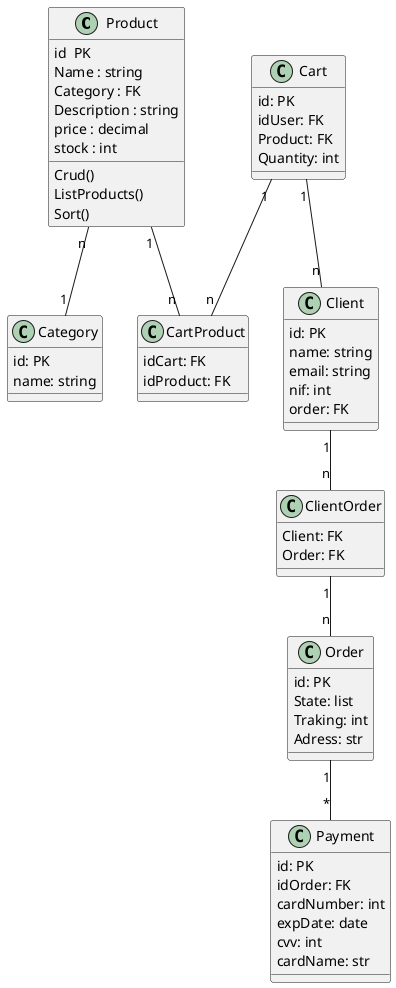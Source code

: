 @startuml Farmacia

class Product{
    id  PK
    Name : string
    Category : FK
    Description : string
    price : decimal
    stock : int 
    Crud()
    ListProducts()
    Sort()
    


}

class Category{
    id: PK
    name: string
}

class Client{
    id: PK
    name: string
    email: string
    nif: int
    order: FK
    
}
class Order{
    id: PK
    State: list
    Traking: int
    Adress: str
    
}
class ClientOrder{
    Client: FK
    Order: FK
}

class Cart{
    id: PK
    idUser: FK
    Product: FK
    Quantity: int
}

class CartProduct{
    idCart: FK
    idProduct: FK
}

class Payment{
    id: PK
    idOrder: FK
    cardNumber: int
    expDate: date
    cvv: int
    cardName: str

} 

Order "1" -- "*" Payment
Product "1" -- "n" CartProduct
Product "n" -- "1" Category
Cart "1" -- "n" CartProduct
Cart "1" -- "n" Client
Client "1" -- "n" ClientOrder
ClientOrder "1" -- "n" Order

@enduml




